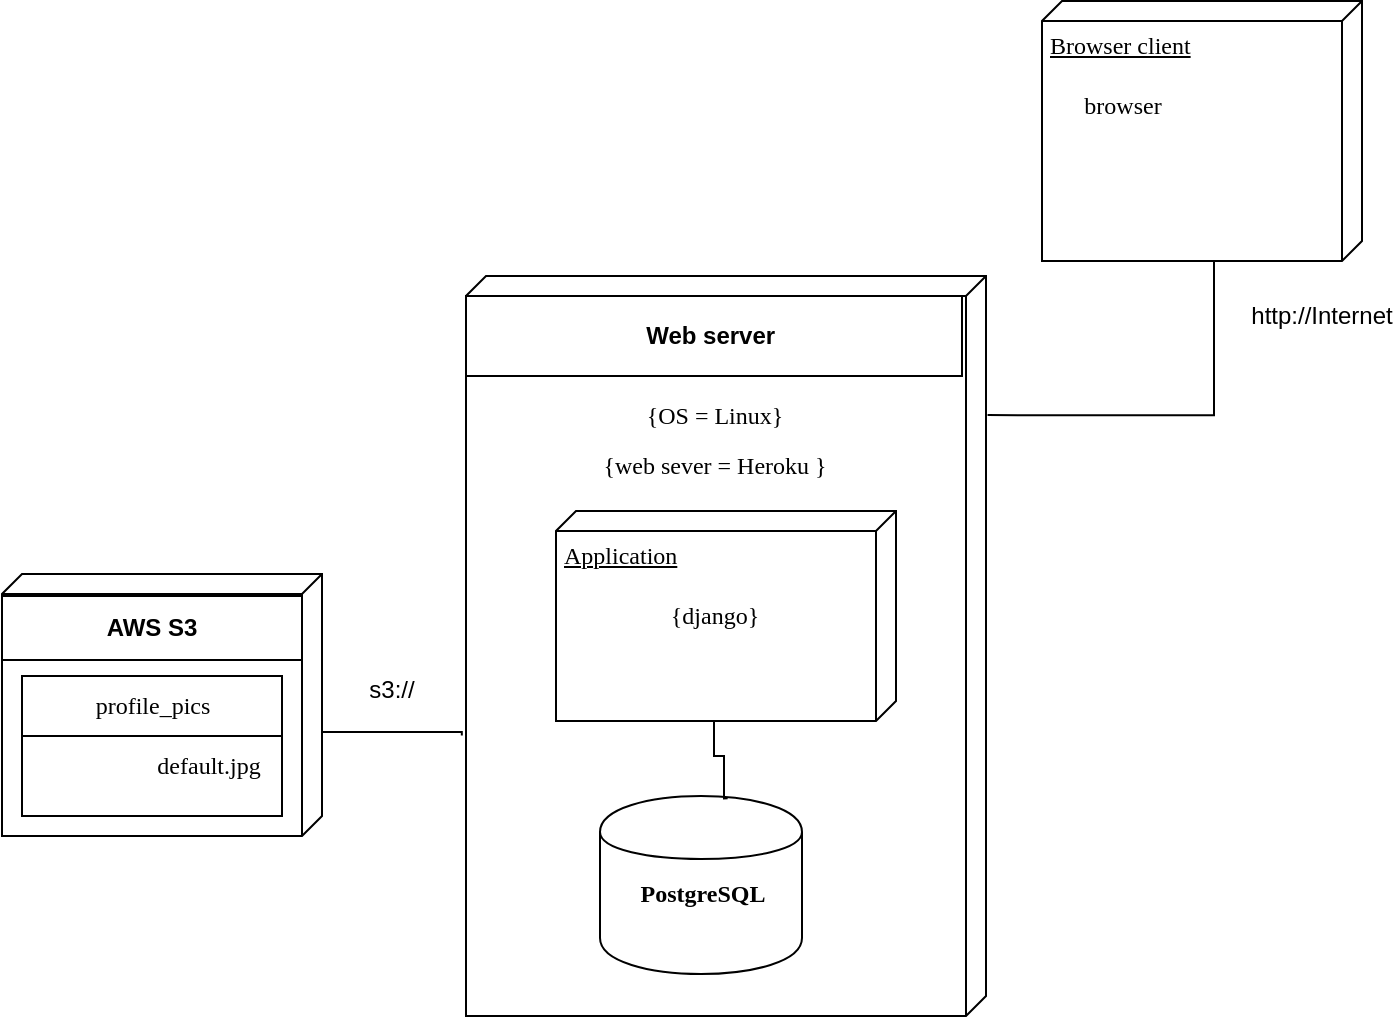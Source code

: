 <mxfile version="10.7.3" type="device"><diagram name="Page-1" id="5f0bae14-7c28-e335-631c-24af17079c00"><mxGraphModel dx="1200" dy="576" grid="1" gridSize="10" guides="1" tooltips="1" connect="1" arrows="1" fold="1" page="1" pageScale="1" pageWidth="1100" pageHeight="850" background="#ffffff" math="0" shadow="0"><root><mxCell id="0"/><mxCell id="1" parent="0"/><mxCell id="39150e848f15840c-1" value="" style="verticalAlign=top;align=left;spacingTop=8;spacingLeft=2;spacingRight=12;shape=cube;size=10;direction=south;fontStyle=4;html=1;rounded=0;shadow=0;comic=0;labelBackgroundColor=none;strokeColor=#000000;strokeWidth=1;fillColor=#ffffff;fontFamily=Verdana;fontSize=12;fontColor=#000000;" parent="1" vertex="1"><mxGeometry x="90" y="409" width="160" height="131" as="geometry"/></mxCell><mxCell id="39150e848f15840c-2" value="Browser client" style="verticalAlign=top;align=left;spacingTop=8;spacingLeft=2;spacingRight=12;shape=cube;size=10;direction=south;fontStyle=4;html=1;rounded=0;shadow=0;comic=0;labelBackgroundColor=none;strokeColor=#000000;strokeWidth=1;fillColor=#ffffff;fontFamily=Verdana;fontSize=12;fontColor=#000000;" parent="1" vertex="1"><mxGeometry x="610" y="122.5" width="160" height="130" as="geometry"/></mxCell><mxCell id="39150e848f15840c-3" value="" style="verticalAlign=top;align=left;spacingTop=8;spacingLeft=2;spacingRight=12;shape=cube;size=10;direction=south;fontStyle=4;html=1;rounded=0;shadow=0;comic=0;labelBackgroundColor=none;strokeColor=#000000;strokeWidth=1;fillColor=#ffffff;fontFamily=Verdana;fontSize=12;fontColor=#000000;" parent="1" vertex="1"><mxGeometry x="322" y="260" width="260" height="370" as="geometry"/></mxCell><mxCell id="39150e848f15840c-17" style="edgeStyle=orthogonalEdgeStyle;rounded=0;html=1;labelBackgroundColor=none;startArrow=none;startFill=0;startSize=8;endArrow=none;endFill=0;endSize=16;fontFamily=Verdana;fontSize=12;exitX=0.188;exitY=-0.003;exitDx=0;exitDy=0;exitPerimeter=0;" parent="1" source="39150e848f15840c-3" target="39150e848f15840c-2" edge="1"><mxGeometry relative="1" as="geometry"><Array as="points"><mxPoint x="696" y="330"/></Array></mxGeometry></mxCell><mxCell id="39150e848f15840c-18" style="edgeStyle=orthogonalEdgeStyle;rounded=0;html=1;labelBackgroundColor=none;startArrow=none;startFill=0;startSize=8;endArrow=none;endFill=0;endSize=16;fontFamily=Verdana;fontSize=12;exitX=0.621;exitY=1.008;exitDx=0;exitDy=0;exitPerimeter=0;" parent="1" source="39150e848f15840c-3" target="39150e848f15840c-1" edge="1"><mxGeometry relative="1" as="geometry"><Array as="points"><mxPoint x="320" y="488"/></Array></mxGeometry></mxCell><mxCell id="e62wbwQMJi7NIhR3BPTH-1" value="Application" style="verticalAlign=top;align=left;spacingTop=8;spacingLeft=2;spacingRight=12;shape=cube;size=10;direction=south;fontStyle=4;html=1;rounded=0;shadow=0;comic=0;labelBackgroundColor=none;strokeColor=#000000;strokeWidth=1;fillColor=#ffffff;fontFamily=Verdana;fontSize=12;fontColor=#000000;" vertex="1" parent="1"><mxGeometry x="367" y="377.5" width="170" height="105" as="geometry"/></mxCell><mxCell id="e62wbwQMJi7NIhR3BPTH-4" value="&lt;font style=&quot;font-size: 12px&quot;&gt;s3://&lt;/font&gt;" style="text;html=1;strokeColor=none;fillColor=none;align=center;verticalAlign=middle;whiteSpace=wrap;rounded=0;fontSize=20;" vertex="1" parent="1"><mxGeometry x="250" y="442.5" width="70" height="40" as="geometry"/></mxCell><mxCell id="e62wbwQMJi7NIhR3BPTH-5" value="http://Internet&lt;br&gt;" style="text;html=1;strokeColor=none;fillColor=none;align=center;verticalAlign=middle;whiteSpace=wrap;rounded=0;" vertex="1" parent="1"><mxGeometry x="730" y="270" width="40" height="20" as="geometry"/></mxCell><mxCell id="e62wbwQMJi7NIhR3BPTH-6" value="&lt;b&gt;Web server&amp;nbsp;&lt;/b&gt;" style="text;html=1;strokeColor=#000000;fillColor=none;align=center;verticalAlign=middle;whiteSpace=wrap;rounded=0;" vertex="1" parent="1"><mxGeometry x="322" y="270" width="248" height="40" as="geometry"/></mxCell><mxCell id="e62wbwQMJi7NIhR3BPTH-9" value="&lt;div style=&quot;text-align: left&quot;&gt;browser&lt;/div&gt;" style="html=1;rounded=0;shadow=0;comic=0;labelBackgroundColor=none;strokeColor=none;strokeWidth=1;fillColor=#ffffff;fontFamily=Verdana;fontSize=12;fontColor=#000000;align=center;" vertex="1" parent="1"><mxGeometry x="620" y="162.5" width="60" height="25" as="geometry"/></mxCell><mxCell id="e62wbwQMJi7NIhR3BPTH-10" value="&lt;div style=&quot;text-align: left&quot;&gt;&lt;b&gt;PostgreSQL&lt;/b&gt;&lt;/div&gt;" style="html=1;rounded=0;shadow=0;comic=0;labelBackgroundColor=none;strokeColor=none;strokeWidth=1;fillColor=#ffffff;fontFamily=Verdana;fontSize=12;fontColor=#000000;align=center;" vertex="1" parent="1"><mxGeometry x="410" y="556" width="60" height="25" as="geometry"/></mxCell><mxCell id="e62wbwQMJi7NIhR3BPTH-14" style="edgeStyle=orthogonalEdgeStyle;rounded=0;html=1;labelBackgroundColor=none;startArrow=none;startFill=0;startSize=8;endArrow=none;endFill=0;endSize=16;fontFamily=Verdana;fontSize=12;exitX=0.632;exitY=0.013;exitDx=0;exitDy=0;exitPerimeter=0;entryX=0;entryY=0;entryDx=105;entryDy=90;entryPerimeter=0;" edge="1" parent="1" source="e62wbwQMJi7NIhR3BPTH-19" target="e62wbwQMJi7NIhR3BPTH-1"><mxGeometry relative="1" as="geometry"><Array as="points"><mxPoint x="451" y="521"/><mxPoint x="451" y="500"/><mxPoint x="446" y="500"/><mxPoint x="446" y="483"/></Array><mxPoint x="451.429" y="506.857" as="sourcePoint"/><mxPoint x="1020" y="520" as="targetPoint"/></mxGeometry></mxCell><mxCell id="e62wbwQMJi7NIhR3BPTH-16" value="&lt;b&gt;AWS S3&lt;/b&gt;" style="text;html=1;strokeColor=#000000;fillColor=none;align=center;verticalAlign=middle;whiteSpace=wrap;rounded=0;" vertex="1" parent="1"><mxGeometry x="90" y="420" width="150" height="32" as="geometry"/></mxCell><mxCell id="e62wbwQMJi7NIhR3BPTH-17" value="&lt;div style=&quot;text-align: left&quot;&gt;{OS = Linux}&lt;/div&gt;" style="html=1;rounded=0;shadow=0;comic=0;labelBackgroundColor=none;strokeColor=none;strokeWidth=1;fillColor=#ffffff;fontFamily=Verdana;fontSize=12;fontColor=#000000;align=center;" vertex="1" parent="1"><mxGeometry x="416" y="317.5" width="60" height="25" as="geometry"/></mxCell><mxCell id="e62wbwQMJi7NIhR3BPTH-18" value="&lt;div style=&quot;text-align: left&quot;&gt;{web sever = Heroku }&lt;/div&gt;" style="html=1;rounded=0;shadow=0;comic=0;labelBackgroundColor=none;strokeColor=none;strokeWidth=1;fillColor=#ffffff;fontFamily=Verdana;fontSize=12;fontColor=#000000;align=center;" vertex="1" parent="1"><mxGeometry x="416" y="342.5" width="60" height="25" as="geometry"/></mxCell><mxCell id="e62wbwQMJi7NIhR3BPTH-19" value="" style="shape=cylinder;whiteSpace=wrap;html=1;boundedLbl=1;backgroundOutline=1;strokeColor=#000000;fillColor=none;fontSize=20;" vertex="1" parent="1"><mxGeometry x="389" y="520" width="101" height="89" as="geometry"/></mxCell><mxCell id="e62wbwQMJi7NIhR3BPTH-20" value="default.jpg" style="html=1;rounded=0;shadow=0;comic=0;labelBackgroundColor=none;strokeColor=none;strokeWidth=1;fillColor=#ffffff;fontFamily=Verdana;fontSize=12;fontColor=#000000;align=center;" vertex="1" parent="1"><mxGeometry x="160" y="490" width="65" height="30" as="geometry"/></mxCell><mxCell id="e62wbwQMJi7NIhR3BPTH-21" value="" style="html=1;rounded=0;shadow=0;comic=0;labelBackgroundColor=none;strokeColor=#000000;strokeWidth=1;fillColor=none;fontFamily=Verdana;fontSize=12;fontColor=#000000;align=center;" vertex="1" parent="1"><mxGeometry x="100" y="460" width="130" height="70" as="geometry"/></mxCell><mxCell id="e62wbwQMJi7NIhR3BPTH-22" value="profile_pics" style="html=1;rounded=0;shadow=0;comic=0;labelBackgroundColor=none;strokeColor=#000000;strokeWidth=1;fillColor=none;fontFamily=Verdana;fontSize=12;fontColor=#000000;align=center;" vertex="1" parent="1"><mxGeometry x="100" y="460" width="130" height="30" as="geometry"/></mxCell><mxCell id="e62wbwQMJi7NIhR3BPTH-23" value="&lt;div style=&quot;text-align: left&quot;&gt;{django}&lt;/div&gt;" style="html=1;rounded=0;shadow=0;comic=0;labelBackgroundColor=none;strokeColor=none;strokeWidth=1;fillColor=#ffffff;fontFamily=Verdana;fontSize=12;fontColor=#000000;align=center;" vertex="1" parent="1"><mxGeometry x="416" y="417.5" width="60" height="25" as="geometry"/></mxCell></root></mxGraphModel></diagram></mxfile>